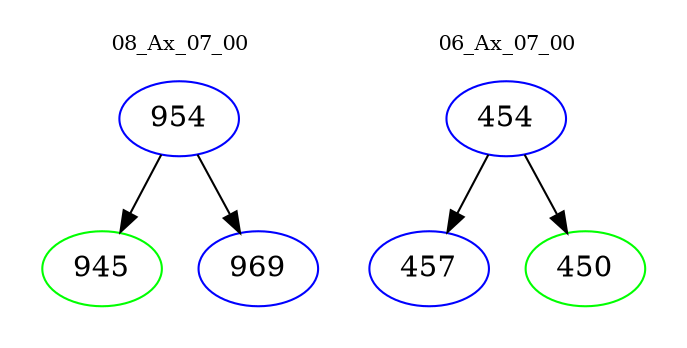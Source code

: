 digraph{
subgraph cluster_0 {
color = white
label = "08_Ax_07_00";
fontsize=10;
T0_954 [label="954", color="blue"]
T0_954 -> T0_945 [color="black"]
T0_945 [label="945", color="green"]
T0_954 -> T0_969 [color="black"]
T0_969 [label="969", color="blue"]
}
subgraph cluster_1 {
color = white
label = "06_Ax_07_00";
fontsize=10;
T1_454 [label="454", color="blue"]
T1_454 -> T1_457 [color="black"]
T1_457 [label="457", color="blue"]
T1_454 -> T1_450 [color="black"]
T1_450 [label="450", color="green"]
}
}
